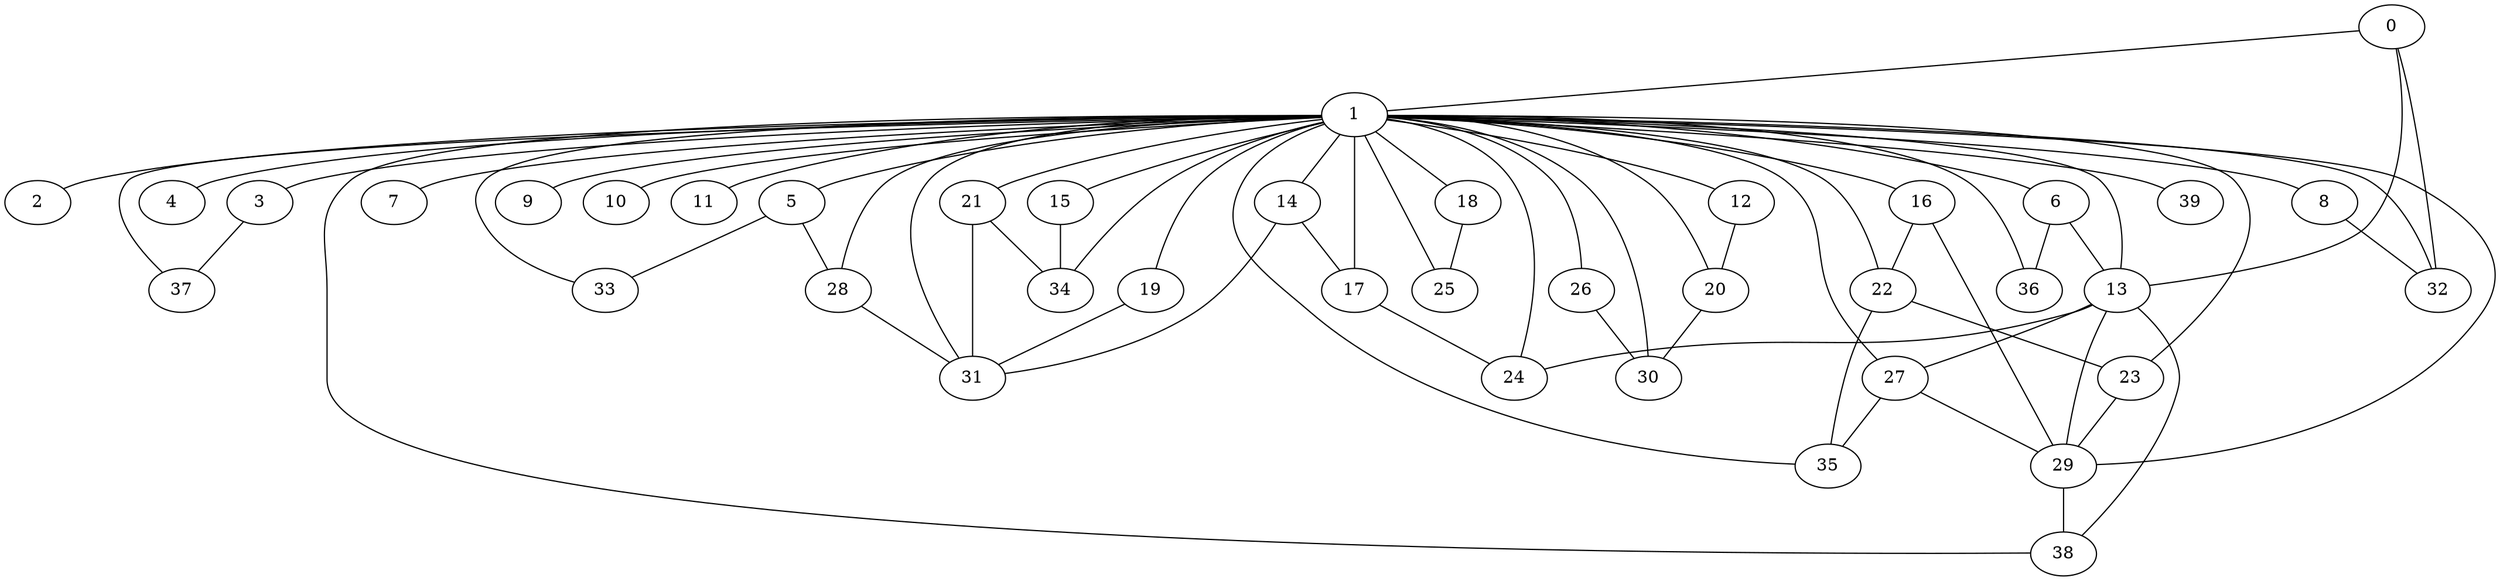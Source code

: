 
graph graphname {
    0 -- 1
0 -- 32
0 -- 13
1 -- 2
1 -- 3
1 -- 4
1 -- 5
1 -- 6
1 -- 7
1 -- 8
1 -- 9
1 -- 10
1 -- 11
1 -- 12
1 -- 13
1 -- 14
1 -- 15
1 -- 16
1 -- 17
1 -- 18
1 -- 19
1 -- 20
1 -- 21
1 -- 22
1 -- 23
1 -- 24
1 -- 25
1 -- 26
1 -- 27
1 -- 28
1 -- 29
1 -- 30
1 -- 31
1 -- 32
1 -- 33
1 -- 34
1 -- 35
1 -- 36
1 -- 37
1 -- 38
1 -- 39
3 -- 37
5 -- 28
5 -- 33
6 -- 36
6 -- 13
8 -- 32
12 -- 20
13 -- 24
13 -- 29
13 -- 27
13 -- 38
14 -- 17
14 -- 31
15 -- 34
16 -- 29
16 -- 22
17 -- 24
18 -- 25
19 -- 31
20 -- 30
21 -- 34
21 -- 31
22 -- 23
22 -- 35
23 -- 29
26 -- 30
27 -- 29
27 -- 35
28 -- 31
29 -- 38

}
